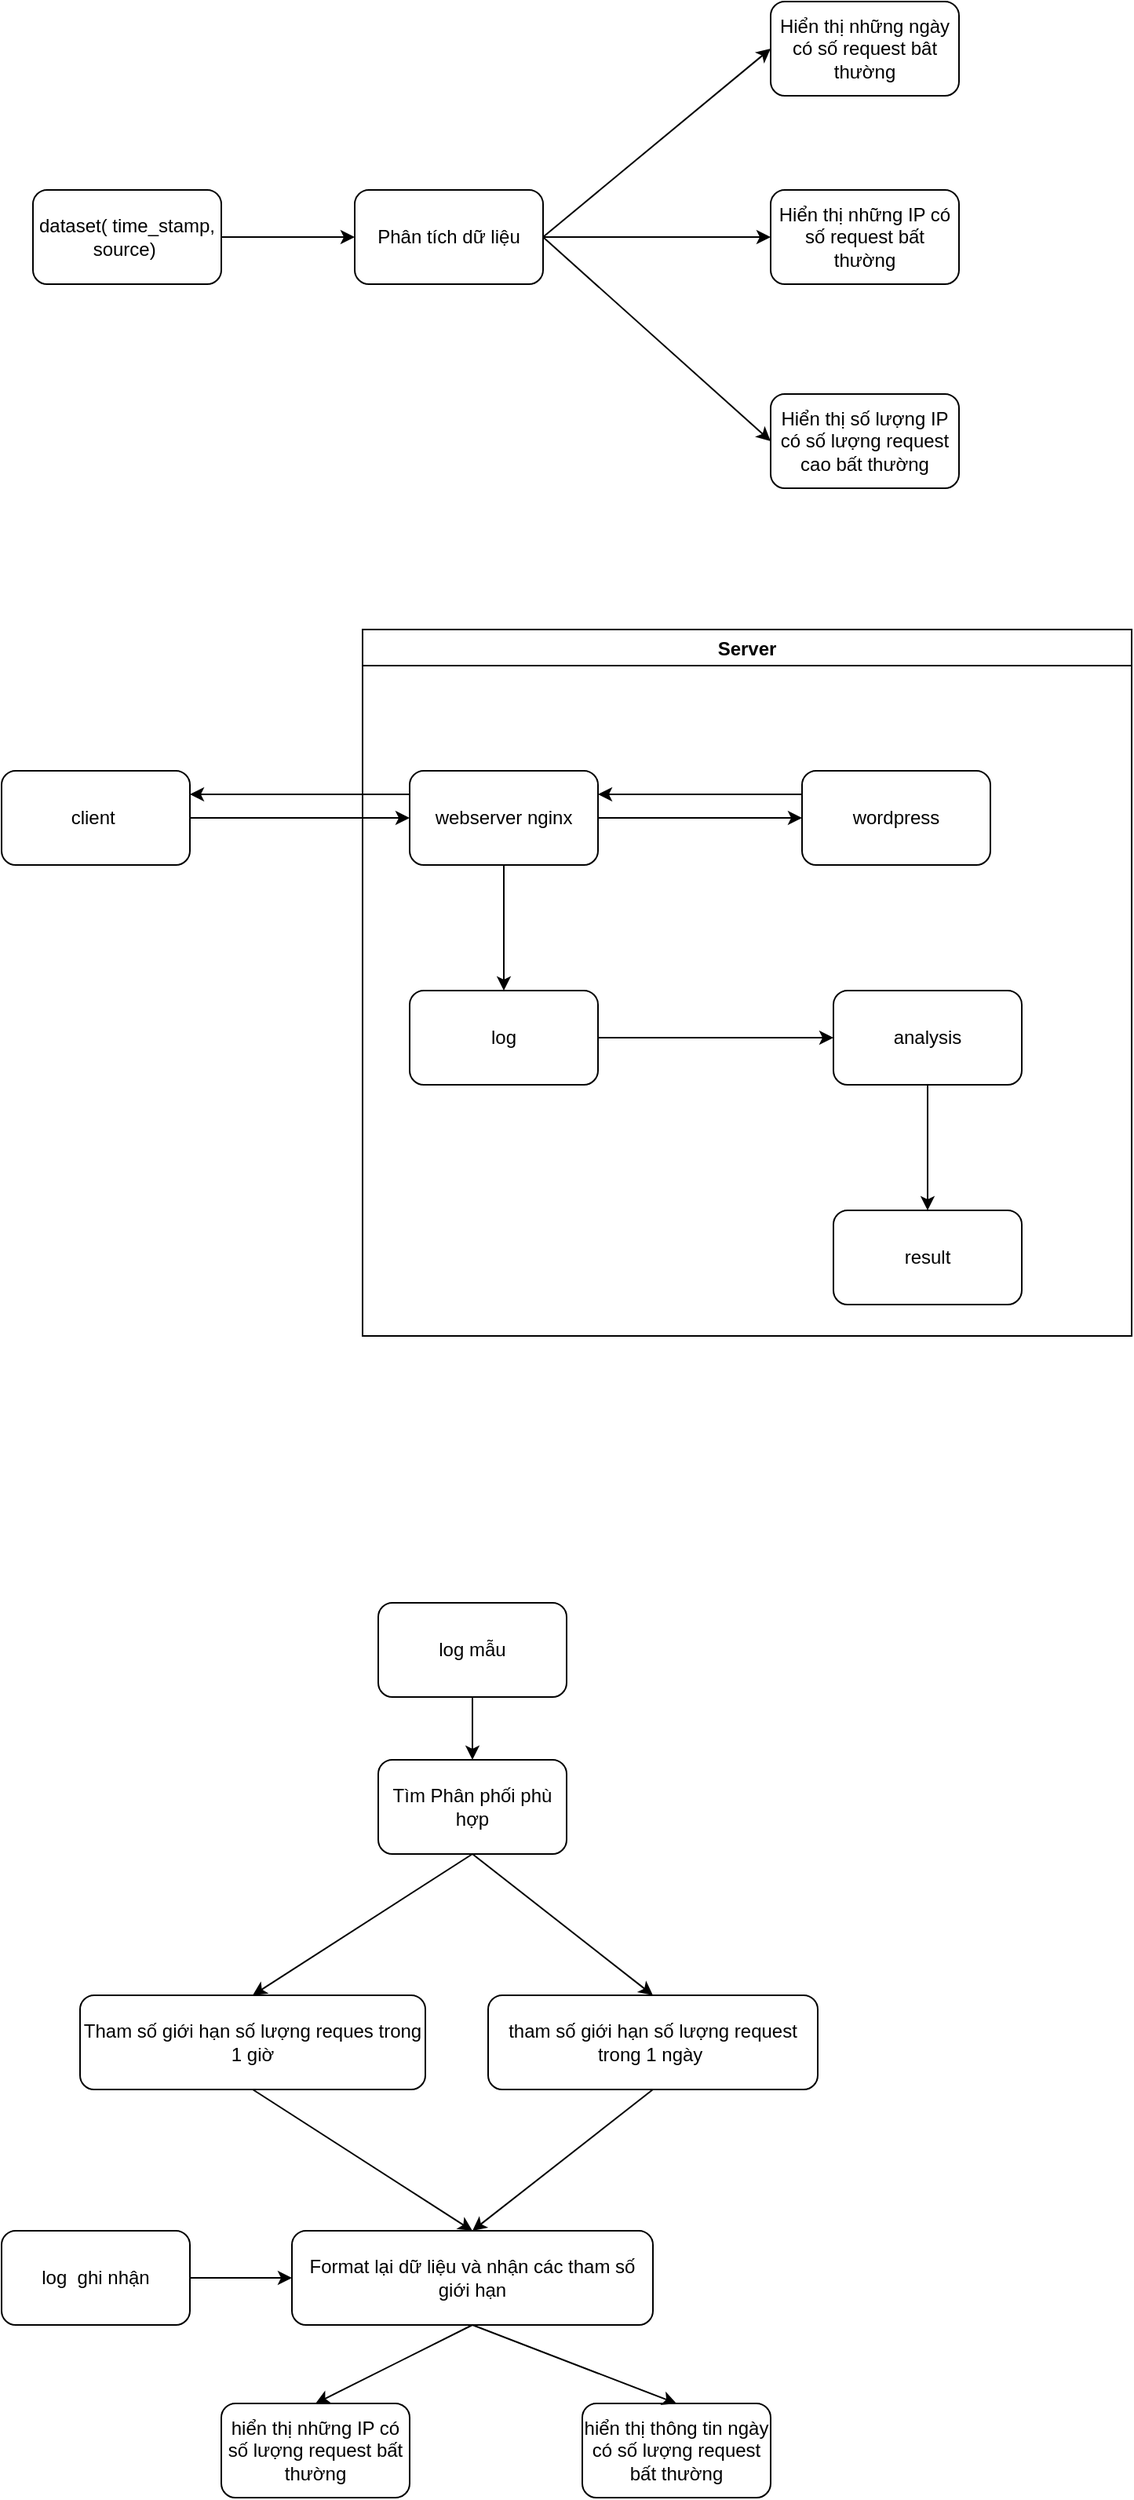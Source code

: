 <mxfile>
    <diagram id="cyza-HIeKGyYxKrETkAB" name="Page-1">
        <mxGraphModel dx="1122" dy="724" grid="1" gridSize="10" guides="1" tooltips="1" connect="1" arrows="1" fold="1" page="1" pageScale="1" pageWidth="850" pageHeight="1100" math="0" shadow="0">
            <root>
                <mxCell id="0"/>
                <mxCell id="1" parent="0"/>
                <mxCell id="2" value="dataset( time_stamp, source)&amp;nbsp;" style="rounded=1;whiteSpace=wrap;html=1;" parent="1" vertex="1">
                    <mxGeometry x="100" y="230" width="120" height="60" as="geometry"/>
                </mxCell>
                <mxCell id="3" value="Phân tích dữ liệu" style="rounded=1;whiteSpace=wrap;html=1;" parent="1" vertex="1">
                    <mxGeometry x="305" y="230" width="120" height="60" as="geometry"/>
                </mxCell>
                <mxCell id="4" value="Hiển thị những ngày có số request bât thường" style="rounded=1;whiteSpace=wrap;html=1;" parent="1" vertex="1">
                    <mxGeometry x="570" y="110" width="120" height="60" as="geometry"/>
                </mxCell>
                <mxCell id="5" value="Hiển thị những IP có số request bất thường" style="rounded=1;whiteSpace=wrap;html=1;" parent="1" vertex="1">
                    <mxGeometry x="570" y="230" width="120" height="60" as="geometry"/>
                </mxCell>
                <mxCell id="6" value="Hiển thị số lượng IP có số lượng request cao bất thường" style="rounded=1;whiteSpace=wrap;html=1;" parent="1" vertex="1">
                    <mxGeometry x="570" y="360" width="120" height="60" as="geometry"/>
                </mxCell>
                <mxCell id="7" value="" style="endArrow=classic;html=1;entryX=0;entryY=0.5;entryDx=0;entryDy=0;exitX=1;exitY=0.5;exitDx=0;exitDy=0;" parent="1" source="2" target="3" edge="1">
                    <mxGeometry width="50" height="50" relative="1" as="geometry">
                        <mxPoint x="180" y="350" as="sourcePoint"/>
                        <mxPoint x="230" y="300" as="targetPoint"/>
                    </mxGeometry>
                </mxCell>
                <mxCell id="8" value="" style="endArrow=classic;html=1;entryX=0;entryY=0.5;entryDx=0;entryDy=0;exitX=1;exitY=0.5;exitDx=0;exitDy=0;" parent="1" source="3" target="4" edge="1">
                    <mxGeometry width="50" height="50" relative="1" as="geometry">
                        <mxPoint x="410" y="170" as="sourcePoint"/>
                        <mxPoint x="460" y="120" as="targetPoint"/>
                    </mxGeometry>
                </mxCell>
                <mxCell id="9" value="" style="endArrow=classic;html=1;entryX=0;entryY=0.5;entryDx=0;entryDy=0;exitX=1;exitY=0.5;exitDx=0;exitDy=0;" parent="1" source="3" target="5" edge="1">
                    <mxGeometry width="50" height="50" relative="1" as="geometry">
                        <mxPoint x="420" y="390" as="sourcePoint"/>
                        <mxPoint x="470" y="340" as="targetPoint"/>
                    </mxGeometry>
                </mxCell>
                <mxCell id="10" value="" style="endArrow=classic;html=1;entryX=0;entryY=0.5;entryDx=0;entryDy=0;exitX=1;exitY=0.5;exitDx=0;exitDy=0;" parent="1" source="3" target="6" edge="1">
                    <mxGeometry width="50" height="50" relative="1" as="geometry">
                        <mxPoint x="420" y="260" as="sourcePoint"/>
                        <mxPoint x="370" y="380" as="targetPoint"/>
                    </mxGeometry>
                </mxCell>
                <mxCell id="11" value="client&amp;nbsp;" style="rounded=1;whiteSpace=wrap;html=1;" parent="1" vertex="1">
                    <mxGeometry x="80" y="600" width="120" height="60" as="geometry"/>
                </mxCell>
                <mxCell id="12" value="wordpress" style="rounded=1;whiteSpace=wrap;html=1;" parent="1" vertex="1">
                    <mxGeometry x="590" y="600" width="120" height="60" as="geometry"/>
                </mxCell>
                <mxCell id="13" value="webserver nginx" style="rounded=1;whiteSpace=wrap;html=1;" parent="1" vertex="1">
                    <mxGeometry x="340" y="600" width="120" height="60" as="geometry"/>
                </mxCell>
                <mxCell id="14" value="" style="endArrow=classic;html=1;entryX=0;entryY=0.5;entryDx=0;entryDy=0;exitX=1;exitY=0.5;exitDx=0;exitDy=0;" parent="1" source="11" target="13" edge="1">
                    <mxGeometry width="50" height="50" relative="1" as="geometry">
                        <mxPoint x="190" y="760" as="sourcePoint"/>
                        <mxPoint x="240" y="710" as="targetPoint"/>
                    </mxGeometry>
                </mxCell>
                <mxCell id="15" value="" style="endArrow=classic;html=1;entryX=0;entryY=0.5;entryDx=0;entryDy=0;exitX=1;exitY=0.5;exitDx=0;exitDy=0;" parent="1" source="13" target="12" edge="1">
                    <mxGeometry width="50" height="50" relative="1" as="geometry">
                        <mxPoint x="300" y="790" as="sourcePoint"/>
                        <mxPoint x="350" y="740" as="targetPoint"/>
                    </mxGeometry>
                </mxCell>
                <mxCell id="16" value="log" style="rounded=1;whiteSpace=wrap;html=1;" parent="1" vertex="1">
                    <mxGeometry x="340" y="740" width="120" height="60" as="geometry"/>
                </mxCell>
                <mxCell id="17" value="" style="endArrow=classic;html=1;entryX=0.5;entryY=0;entryDx=0;entryDy=0;exitX=0.5;exitY=1;exitDx=0;exitDy=0;" parent="1" source="13" target="16" edge="1">
                    <mxGeometry width="50" height="50" relative="1" as="geometry">
                        <mxPoint x="340" y="540" as="sourcePoint"/>
                        <mxPoint x="390" y="490" as="targetPoint"/>
                    </mxGeometry>
                </mxCell>
                <mxCell id="18" value="" style="endArrow=classic;html=1;exitX=0;exitY=0.25;exitDx=0;exitDy=0;entryX=1;entryY=0.25;entryDx=0;entryDy=0;" parent="1" source="12" target="13" edge="1">
                    <mxGeometry width="50" height="50" relative="1" as="geometry">
                        <mxPoint x="490" y="550" as="sourcePoint"/>
                        <mxPoint x="540" y="500" as="targetPoint"/>
                    </mxGeometry>
                </mxCell>
                <mxCell id="19" value="" style="endArrow=classic;html=1;exitX=0;exitY=0.25;exitDx=0;exitDy=0;entryX=1;entryY=0.25;entryDx=0;entryDy=0;" parent="1" source="13" target="11" edge="1">
                    <mxGeometry width="50" height="50" relative="1" as="geometry">
                        <mxPoint x="110" y="560" as="sourcePoint"/>
                        <mxPoint x="160" y="510" as="targetPoint"/>
                    </mxGeometry>
                </mxCell>
                <mxCell id="21" value="" style="endArrow=classic;html=1;entryX=0;entryY=0.5;entryDx=0;entryDy=0;exitX=1;exitY=0.5;exitDx=0;exitDy=0;" parent="1" source="16" target="42" edge="1">
                    <mxGeometry width="50" height="50" relative="1" as="geometry">
                        <mxPoint x="370" y="930" as="sourcePoint"/>
                        <mxPoint x="590" y="770.0" as="targetPoint"/>
                    </mxGeometry>
                </mxCell>
                <mxCell id="26" value="log mẫu" style="rounded=1;whiteSpace=wrap;html=1;" parent="1" vertex="1">
                    <mxGeometry x="320" y="1130" width="120" height="60" as="geometry"/>
                </mxCell>
                <mxCell id="27" value="Tham số giới hạn số lượng reques trong 1 giờ" style="rounded=1;whiteSpace=wrap;html=1;" parent="1" vertex="1">
                    <mxGeometry x="130" y="1380" width="220" height="60" as="geometry"/>
                </mxCell>
                <mxCell id="28" value="tham số giới hạn số lượng request trong 1 ngày&amp;nbsp;" style="rounded=1;whiteSpace=wrap;html=1;" parent="1" vertex="1">
                    <mxGeometry x="390" y="1380" width="210" height="60" as="geometry"/>
                </mxCell>
                <mxCell id="29" value="Tìm Phân phối phù hợp" style="rounded=1;whiteSpace=wrap;html=1;" parent="1" vertex="1">
                    <mxGeometry x="320" y="1230" width="120" height="60" as="geometry"/>
                </mxCell>
                <mxCell id="30" value="" style="endArrow=classic;html=1;entryX=0.5;entryY=0;entryDx=0;entryDy=0;exitX=0.5;exitY=1;exitDx=0;exitDy=0;" parent="1" source="26" target="29" edge="1">
                    <mxGeometry width="50" height="50" relative="1" as="geometry">
                        <mxPoint x="-100" y="1120" as="sourcePoint"/>
                        <mxPoint x="-50" y="1070" as="targetPoint"/>
                    </mxGeometry>
                </mxCell>
                <mxCell id="31" value="" style="endArrow=classic;html=1;entryX=0.5;entryY=0;entryDx=0;entryDy=0;exitX=0.5;exitY=1;exitDx=0;exitDy=0;" parent="1" source="29" target="28" edge="1">
                    <mxGeometry width="50" height="50" relative="1" as="geometry">
                        <mxPoint x="260" y="1070" as="sourcePoint"/>
                        <mxPoint x="310" y="1020" as="targetPoint"/>
                    </mxGeometry>
                </mxCell>
                <mxCell id="32" value="" style="endArrow=classic;html=1;entryX=0.5;entryY=0;entryDx=0;entryDy=0;exitX=0.5;exitY=1;exitDx=0;exitDy=0;" parent="1" source="29" target="27" edge="1">
                    <mxGeometry width="50" height="50" relative="1" as="geometry">
                        <mxPoint x="220" y="1340" as="sourcePoint"/>
                        <mxPoint x="270" y="1290" as="targetPoint"/>
                    </mxGeometry>
                </mxCell>
                <mxCell id="33" value="Format lại dữ liệu và nhận các tham số giới hạn" style="rounded=1;whiteSpace=wrap;html=1;" parent="1" vertex="1">
                    <mxGeometry x="265" y="1530" width="230" height="60" as="geometry"/>
                </mxCell>
                <mxCell id="34" value="log&amp;nbsp; ghi nhận" style="rounded=1;whiteSpace=wrap;html=1;" parent="1" vertex="1">
                    <mxGeometry x="80" y="1530" width="120" height="60" as="geometry"/>
                </mxCell>
                <mxCell id="35" value="" style="endArrow=classic;html=1;entryX=0;entryY=0.5;entryDx=0;entryDy=0;exitX=1;exitY=0.5;exitDx=0;exitDy=0;" parent="1" source="34" target="33" edge="1">
                    <mxGeometry width="50" height="50" relative="1" as="geometry">
                        <mxPoint x="760" y="1420" as="sourcePoint"/>
                        <mxPoint x="810" y="1370" as="targetPoint"/>
                    </mxGeometry>
                </mxCell>
                <mxCell id="36" value="" style="endArrow=classic;html=1;entryX=0.5;entryY=0;entryDx=0;entryDy=0;exitX=0.5;exitY=1;exitDx=0;exitDy=0;" parent="1" source="28" target="33" edge="1">
                    <mxGeometry width="50" height="50" relative="1" as="geometry">
                        <mxPoint x="590" y="1240" as="sourcePoint"/>
                        <mxPoint x="640" y="1190" as="targetPoint"/>
                    </mxGeometry>
                </mxCell>
                <mxCell id="37" value="" style="endArrow=classic;html=1;entryX=0.5;entryY=0;entryDx=0;entryDy=0;exitX=0.5;exitY=1;exitDx=0;exitDy=0;" parent="1" source="27" target="33" edge="1">
                    <mxGeometry width="50" height="50" relative="1" as="geometry">
                        <mxPoint x="690" y="1400" as="sourcePoint"/>
                        <mxPoint x="740" y="1350" as="targetPoint"/>
                    </mxGeometry>
                </mxCell>
                <mxCell id="38" value="hiển thị thông tin ngày có số lượng request bất thường" style="rounded=1;whiteSpace=wrap;html=1;" parent="1" vertex="1">
                    <mxGeometry x="450" y="1640" width="120" height="60" as="geometry"/>
                </mxCell>
                <mxCell id="39" value="hiển thị những IP có số lượng request bất thường" style="rounded=1;whiteSpace=wrap;html=1;" parent="1" vertex="1">
                    <mxGeometry x="220" y="1640" width="120" height="60" as="geometry"/>
                </mxCell>
                <mxCell id="40" value="" style="endArrow=classic;html=1;entryX=0.5;entryY=0;entryDx=0;entryDy=0;exitX=0.5;exitY=1;exitDx=0;exitDy=0;" parent="1" source="33" target="38" edge="1">
                    <mxGeometry width="50" height="50" relative="1" as="geometry">
                        <mxPoint x="800" y="1200" as="sourcePoint"/>
                        <mxPoint x="850" y="1150" as="targetPoint"/>
                    </mxGeometry>
                </mxCell>
                <mxCell id="41" value="" style="endArrow=classic;html=1;entryX=0.5;entryY=0;entryDx=0;entryDy=0;exitX=0.5;exitY=1;exitDx=0;exitDy=0;" parent="1" source="33" target="39" edge="1">
                    <mxGeometry width="50" height="50" relative="1" as="geometry">
                        <mxPoint x="910" y="1400" as="sourcePoint"/>
                        <mxPoint x="960" y="1350" as="targetPoint"/>
                    </mxGeometry>
                </mxCell>
                <mxCell id="42" value="analysis" style="rounded=1;whiteSpace=wrap;html=1;" vertex="1" parent="1">
                    <mxGeometry x="610" y="740" width="120" height="60" as="geometry"/>
                </mxCell>
                <mxCell id="43" value="result" style="rounded=1;whiteSpace=wrap;html=1;" vertex="1" parent="1">
                    <mxGeometry x="610" y="880" width="120" height="60" as="geometry"/>
                </mxCell>
                <mxCell id="44" value="" style="endArrow=classic;html=1;entryX=0.5;entryY=0;entryDx=0;entryDy=0;exitX=0.5;exitY=1;exitDx=0;exitDy=0;" edge="1" parent="1" source="42" target="43">
                    <mxGeometry width="50" height="50" relative="1" as="geometry">
                        <mxPoint x="570" y="540" as="sourcePoint"/>
                        <mxPoint x="620" y="490" as="targetPoint"/>
                    </mxGeometry>
                </mxCell>
                <mxCell id="45" value="Server" style="swimlane;" vertex="1" parent="1">
                    <mxGeometry x="310" y="510" width="490" height="450" as="geometry"/>
                </mxCell>
            </root>
        </mxGraphModel>
    </diagram>
</mxfile>